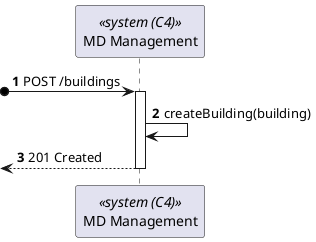 @startuml process-view
autonumber
participant SYS as "MD Management" <<system (C4)>>


?o-> SYS : POST /buildings
activate SYS

SYS -> SYS : createBuilding(building)
<-- SYS : 201 Created
deactivate SYS

@enduml
